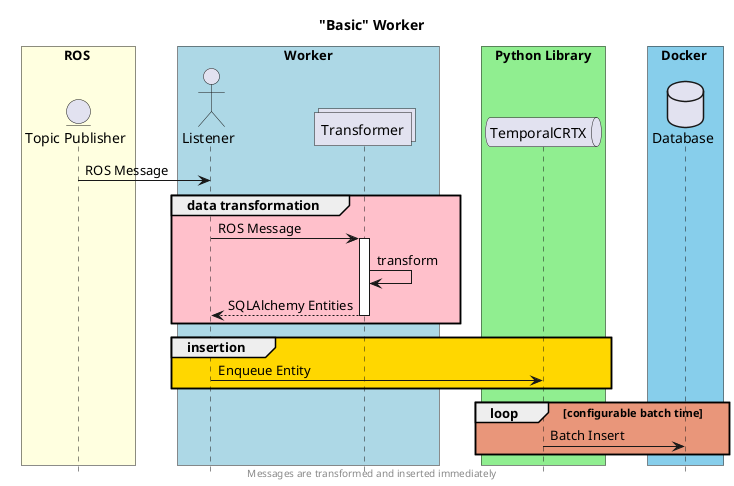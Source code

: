 @startuml

title "Basic" Worker
footer Messages are transformed and inserted immediately
hide footbox
skinparam BoxPadding 20
skinparam BoxMargin 10
skinparam ParticipantPadding 20

box ROS #LightYellow
  entity rn as "Topic Publisher"
end box

box "Worker" #LightBlue
  actor wk as "Listener"
  collections Transformer
end box

box "Python Library" #LightGreen
  queue TemporalCRTX
end box

box Docker #SkyBlue
  database Database
end box


rn -> wk : ROS Message

group #pink data transformation
  wk -> Transformer : ROS Message
  activate Transformer

  Transformer -> Transformer : transform
  return SQLAlchemy Entities

  deactivate Transformer
end

group #gold insertion
wk -> TemporalCRTX : Enqueue Entity
end

loop #DarkSalmon configurable batch time
      TemporalCRTX -> Database : Batch Insert
end


@enduml